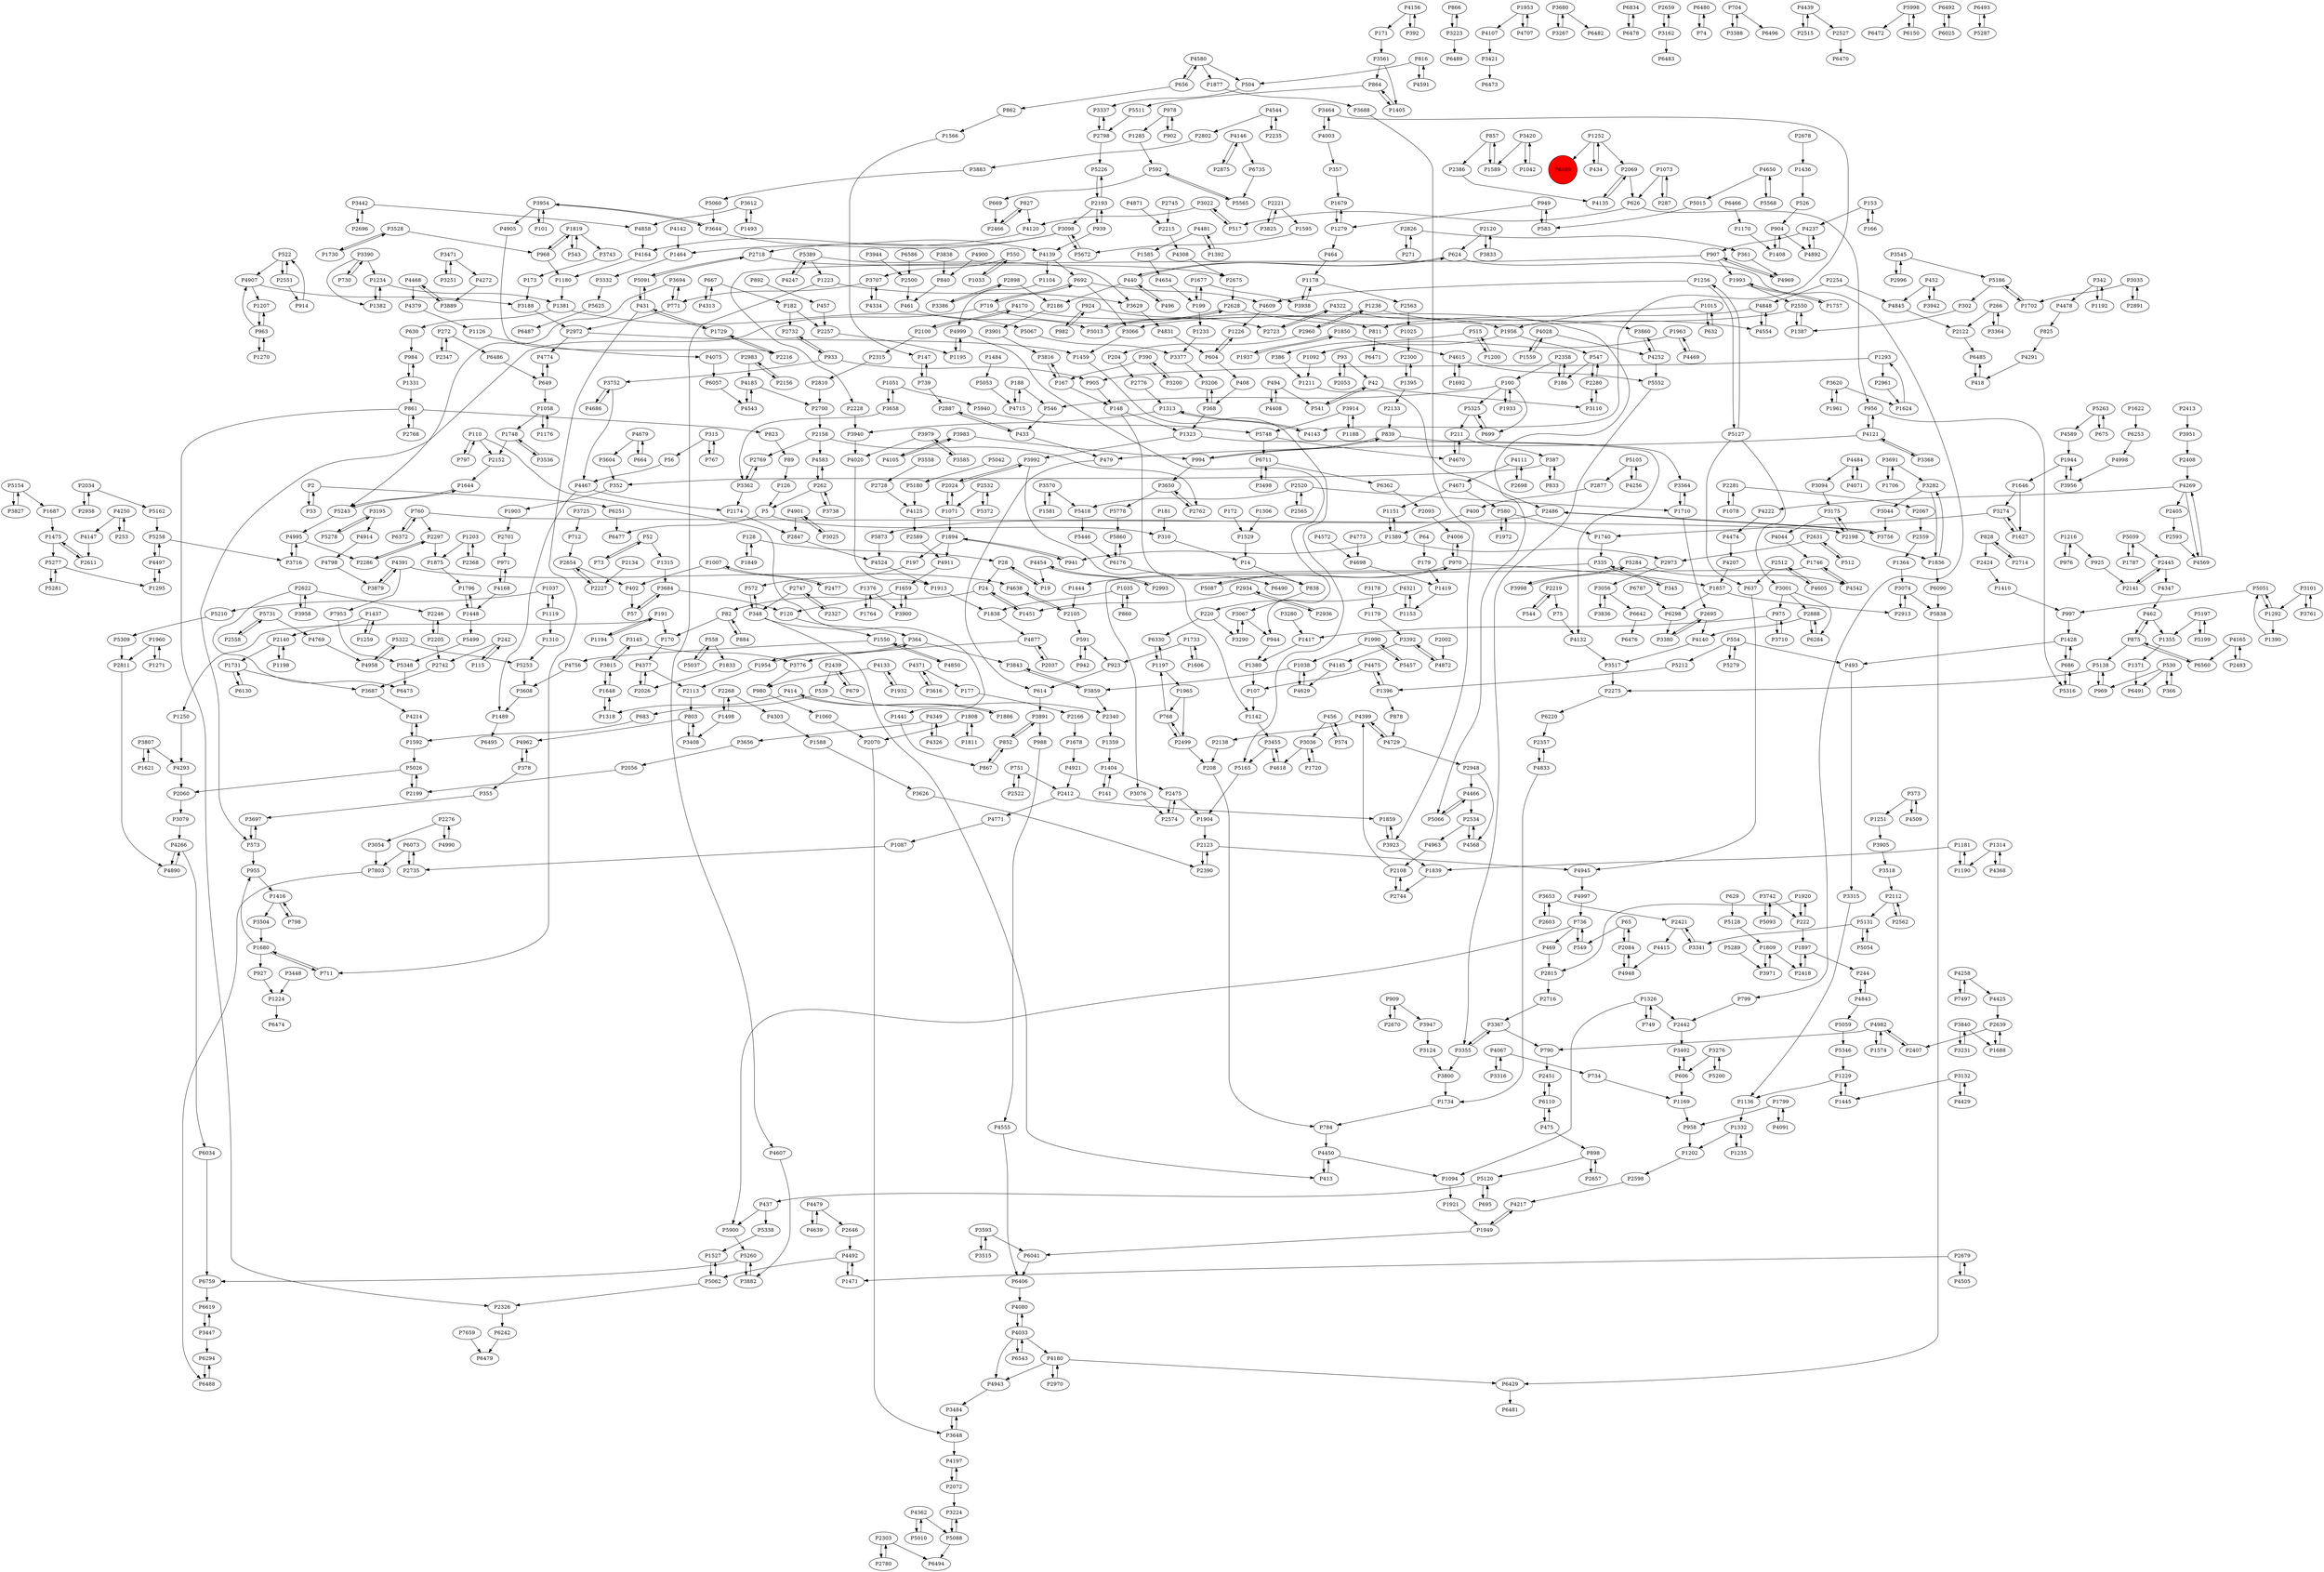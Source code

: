 digraph {
	P1428 -> P493
	P1498 -> P3408
	P2442 -> P3402
	P968 -> P1180
	P4877 -> P2037
	P2072 -> P4197
	P2358 -> P100
	P1687 -> P1475
	P4962 -> P378
	P3761 -> P3101
	P1007 -> P2477
	P4133 -> P1932
	P4143 -> P1313
	P2780 -> P2303
	P3992 -> P2024
	P2961 -> P1624
	P504 -> P3337
	P89 -> P126
	P3464 -> P4143
	P5568 -> P4650
	P3175 -> P2198
	P1007 -> P402
	P839 -> P994
	P4168 -> P971
	P1376 -> P1764
	P4033 -> P4180
	P4197 -> P2072
	P2002 -> P4872
	P1252 -> P434
	P14 -> P838
	P768 -> P1197
	P4020 -> P1913
	P1436 -> P526
	P2728 -> P4125
	P3648 -> P4197
	P4140 -> P3517
	P4871 -> P2215
	P2219 -> P544
	P4544 -> P2802
	P4222 -> P4474
	P2108 -> P4399
	P1894 -> P197
	P5260 -> P6759
	P335 -> P1444
	P1993 -> P1757
	P3464 -> P4003
	P1731 -> P6130
	P2280 -> P3110
	P2993 -> P4454
	P5087 -> P970
	P1404 -> P141
	P5199 -> P5197
	P4831 -> P604
	P1897 -> P2418
	P2072 -> P3224
	P6298 -> P3380
	P1581 -> P3570
	P827 -> P2466
	P2551 -> P914
	P5026 -> P2060
	P2888 -> P6284
	P3504 -> P1680
	P2281 -> P2067
	P1416 -> P3504
	P3274 -> P1627
	P4349 -> P4326
	P768 -> P2499
	P686 -> P5316
	P1710 -> P2695
	P5131 -> P5054
	P4650 -> P5568
	P3447 -> P6294
	P4997 -> P736
	P2631 -> P2973
	P4237 -> P907
	P4347 -> P462
	P3942 -> P452
	P1622 -> P6253
	P1734 -> P784
	P1256 -> P4609
	P220 -> P3290
	P4798 -> P3879
	P4467 -> P1489
	P390 -> P167
	P2934 -> P1451
	P857 -> P2386
	P994 -> P839
	P592 -> P669
	P100 -> P1933
	P1058 -> P1748
	P2565 -> P2520
	P1960 -> P2811
	P2268 -> P1498
	P2340 -> P1359
	P2280 -> P547
	P2598 -> P4217
	P3442 -> P4858
	P4474 -> P4207
	P1259 -> P1437
	P866 -> P3223
	P4943 -> P3484
	P272 -> P6486
	P4524 -> P1913
	P3742 -> P5093
	P949 -> P583
	P4147 -> P2611
	P949 -> P1279
	P5778 -> P5860
	P2445 -> P2141
	P5 -> P6477
	P630 -> P984
	P3455 -> P5165
	P1953 -> P4107
	P1857 -> P6298
	P2520 -> P2565
	P3688 -> P3923
	P4492 -> P1471
	P3251 -> P3471
	P574 -> P456
	P4168 -> P1448
	P1659 -> P3900
	P1748 -> P2152
	P3938 -> P1178
	P573 -> P3697
	P541 -> P42
	P387 -> P833
	P2551 -> P522
	P4170 -> P2100
	P1234 -> P1382
	P530 -> P6491
	P342 -> P1192
	P302 -> P1387
	P3680 -> P3267
	P3124 -> P3800
	P3836 -> P3056
	P2123 -> P2390
	P2913 -> P3074
	P469 -> P2815
	P1417 -> P1380
	P5066 -> P4466
	P4145 -> P4629
	P1627 -> P3274
	P6176 -> P5860
	P1382 -> P1234
	P6220 -> P2357
	P5059 -> P5346
	P924 -> P982
	P5552 -> P3355
	P798 -> P1416
	P1405 -> P864
	P522 -> P4907
	P771 -> P2972
	P1292 -> P1390
	P580 -> P1972
	P2424 -> P1410
	P390 -> P3200
	P6073 -> P2735
	P3001 -> P6284
	P1252 -> P2069
	P4771 -> P1087
	P1364 -> P3074
	P2174 -> P2847
	P1094 -> P1921
	P1310 -> P5253
	P2113 -> P803
	P1390 -> P5051
	P6834 -> P6478
	P3044 -> P3756
	P5105 -> P4256
	P3001 -> P2888
	P5015 -> P583
	P2611 -> P1475
	P3650 -> P5778
	P1178 -> P2563
	P1448 -> P1796
	P4185 -> P2700
	P82 -> P170
	P624 -> P440
	P1796 -> P1448
	P924 -> P2723
	P2747 -> P348
	P958 -> P1202
	P4572 -> P4698
	P5154 -> P3827
	P2105 -> P591
	P3882 -> P5260
	P4170 -> P5066
	P366 -> P530
	P191 -> P1250
	P2875 -> P4146
	P153 -> P166
	P2451 -> P6110
	P3710 -> P975
	P4945 -> P4997
	P909 -> P2670
	P2654 -> P2227
	P3035 -> P2891
	P1464 -> P3332
	P3098 -> P2718
	P342 -> P4478
	P695 -> P5120
	P4892 -> P4237
	P335 -> P345
	P1234 -> P1381
	P1073 -> P287
	P3833 -> P2120
	P3471 -> P4272
	P5731 -> P2558
	P2215 -> P4308
	P5 -> P310
	P1550 -> P4850
	P4554 -> P4848
	P4774 -> P649
	P3840 -> P3231
	P2034 -> P2938
	P2718 -> P2675
	P2216 -> P1729
	P197 -> P572
	P1990 -> P1038
	P573 -> P955
	P414 -> P1886
	P2972 -> P1459
	P1015 -> P1956
	P1748 -> P3536
	P1949 -> P6041
	P4982 -> P2407
	P3859 -> P2340
	P4580 -> P1877
	P4391 -> P3879
	P3022 -> P517
	P2973 -> P3056
	P2439 -> P679
	P1170 -> P1408
	P1035 -> P860
	P3653 -> P2421
	P2522 -> P751
	P4877 -> P3776
	P3725 -> P712
	P892 -> P457
	P1595 -> P5672
	P2558 -> P5731
	P2303 -> P6494
	P3752 -> P4467
	P1176 -> P1058
	P28 -> P19
	P402 -> P57
	P3420 -> P1589
	P1226 -> P604
	P2659 -> P3162
	P4321 -> P220
	P683 -> P1592
	P1408 -> P904
	P1416 -> P798
	P4091 -> P1799
	P6480 -> P74
	P790 -> P2451
	P1223 -> P4607
	P1313 -> P4143
	P5210 -> P5309
	P2744 -> P2108
	P704 -> P3388
	P4165 -> P2483
	P2698 -> P4111
	P526 -> P904
	P494 -> P4408
	P3743 -> P173
	P2205 -> P2742
	P5289 -> P3971
	P4326 -> P4349
	P3388 -> P704
	P5200 -> P3276
	P3707 -> P4334
	P970 -> P4006
	P546 -> P433
	P864 -> P5511
	P878 -> P4729
	P211 -> P387
	P2888 -> P4140
	P692 -> P719
	P686 -> P1428
	P1624 -> P1293
	P4003 -> P357
	P6711 -> P3498
	P167 -> P3816
	P1313 -> P3940
	P3827 -> P5154
	P1169 -> P958
	P4322 -> P1956
	P5309 -> P2811
	P220 -> P6330
	P5565 -> P592
	P3074 -> P5838
	P5165 -> P1904
	P591 -> P942
	P4468 -> P3889
	P2550 -> P3066
	P2716 -> P3367
	P4679 -> P3604
	P6294 -> P6488
	P1592 -> P5026
	P110 -> P797
	P24 -> P1451
	P1799 -> P4091
	P5093 -> P3742
	P3561 -> P864
	P5180 -> P4125
	P3368 -> P4121
	P1648 -> P3815
	P2520 -> P1710
	P2158 -> P2762
	P4121 -> P3368
	P4121 -> P956
	P3900 -> P1659
	P4481 -> P1392
	P547 -> P186
	P1331 -> P984
	P73 -> P52
	P5091 -> P431
	P3392 -> P4145
	P4848 -> P4554
	P4006 -> P970
	P437 -> P5900
	P2407 -> P4982
	P272 -> P2347
	P4492 -> P5062
	P3280 -> P1417
	P1606 -> P1733
	P4075 -> P6057
	P2037 -> P4877
	P182 -> P2732
	P1035 -> P1838
	P558 -> P1833
	P4901 -> P3025
	P3223 -> P866
	P42 -> P541
	P5499 -> P5348
	P704 -> P6496
	P5197 -> P1355
	P4497 -> P5258
	P2140 -> P1731
	P898 -> P2657
	P624 -> P799
	P6560 -> P875
	P4670 -> P211
	P4439 -> P2515
	P2675 -> P2628
	P3364 -> P266
	P2315 -> P2810
	P262 -> P3738
	P1730 -> P3528
	P1877 -> P3688
	P1920 -> P222
	P6057 -> P4543
	P2357 -> P4833
	P861 -> P823
	P4969 -> P907
	P4467 -> P2174
	P530 -> P969
	P433 -> P479
	P2112 -> P5131
	P1256 -> P5127
	P3905 -> P3518
	P6642 -> P6476
	P816 -> P4591
	P368 -> P1323
	P2802 -> P3883
	P2696 -> P3442
	P2300 -> P1395
	P5860 -> P6176
	P1702 -> P5186
	P355 -> P3697
	P1371 -> P6491
	P5197 -> P5199
	P1819 -> P3743
	P3282 -> P3044
	P2327 -> P2747
	P939 -> P2193
	P387 -> P352
	P3341 -> P2421
	P5042 -> P5180
	P3067 -> P944
	P3282 -> P1836
	P2603 -> P3653
	P4105 -> P3983
	P3954 -> P101
	P6478 -> P6834
	P5284 -> P4542
	P6372 -> P760
	P2297 -> P1875
	P4391 -> P4638
	P4999 -> P1195
	P4313 -> P667
	P3658 -> P3362
	P3716 -> P4995
	P1954 -> P364
	P2134 -> P2227
	P530 -> P366
	P2512 -> P4605
	P988 -> P4555
	P1092 -> P1211
	P1746 -> P4542
	P799 -> P2442
	P1179 -> P3392
	P1216 -> P976
	P128 -> P28
	P656 -> P862
	P3036 -> P1720
	P1389 -> P1151
	P3616 -> P4371
	P4843 -> P5059
	P1692 -> P4615
	P1678 -> P4921
	P626 -> P517
	P1894 -> P941
	P4833 -> P1734
	P1961 -> P3620
	P739 -> P147
	P42 -> P3110
	P1235 -> P1332
	P4583 -> P262
	P440 -> P496
	P4125 -> P2589
	P348 -> P1550
	P1437 -> P2140
	P3079 -> P4266
	P554 -> P493
	P3951 -> P2408
	P719 -> P573
	P5088 -> P6494
	P4120 -> P4164
	P5258 -> P4497
	P3545 -> P2996
	P1295 -> P4497
	P65 -> P549
	P3691 -> P1706
	P1677 -> P199
	P1956 -> P1092
	P862 -> P1566
	P378 -> P4962
	P461 -> P3013
	P4256 -> P5105
	P3947 -> P3124
	P5748 -> P6711
	P861 -> P2768
	P5243 -> P1644
	P3094 -> P3175
	P923 -> P614
	P2563 -> P1025
	P1956 -> P547
	P4509 -> P373
	P4484 -> P4071
	P2628 -> P3860
	P5900 -> P5260
	P1680 -> P711
	P4544 -> P2235
	P191 -> P1194
	P5051 -> P997
	P5998 -> P6472
	P2631 -> P512
	P52 -> P73
	P3110 -> P2280
	P3684 -> P120
	P2798 -> P3337
	P413 -> P4450
	P5511 -> P2798
	P4848 -> P811
	P852 -> P867
	P1559 -> P4028
	P1875 -> P1796
	P3979 -> P3585
	P736 -> P549
	P3175 -> P4044
	P2486 -> P5873
	P452 -> P3942
	P4107 -> P3421
	P734 -> P1169
	P1498 -> P2268
	P4568 -> P2534
	P244 -> P4843
	P5062 -> P2326
	P2158 -> P4583
	P583 -> P949
	P3891 -> P988
	P2776 -> P1313
	P760 -> P2297
	P6176 -> P6490
	P2574 -> P2475
	P4269 -> P4222
	P825 -> P4291
	P5091 -> P2718
	P515 -> P1200
	P907 -> P4969
	P904 -> P4892
	P5243 -> P4995
	P2898 -> P3386
	P2140 -> P1198
	P2622 -> P3958
	P3224 -> P5088
	P4591 -> P816
	P3274 -> P1740
	P5281 -> P5277
	P4033 -> P4080
	P5731 -> P4769
	P2193 -> P3098
	P315 -> P56
	P5105 -> P2877
	P171 -> P3561
	P1037 -> P1119
	P3983 -> P994
	P2701 -> P971
	P4858 -> P4164
	P186 -> P2358
	P6150 -> P5998
	P1285 -> P592
	P2593 -> P4569
	P3054 -> P7803
	P5277 -> P5281
	P4609 -> P1226
	P2483 -> P4165
	P1445 -> P1229
	P2589 -> P4911
	P4958 -> P5322
	P1197 -> P1965
	P3940 -> P4020
	P1236 -> P2960
	P4067 -> P3316
	P942 -> P591
	P4258 -> P4425
	P550 -> P1033
	P3608 -> P1489
	P4639 -> P4479
	P147 -> P739
	P1202 -> P2598
	P1679 -> P1279
	P3752 -> P4686
	P3367 -> P3355
	P543 -> P1819
	P1920 -> P2815
	P2714 -> P828
	P1729 -> P431
	P4165 -> P6560
	P1180 -> P1381
	P3694 -> P5243
	P2421 -> P3341
	P93 -> P42
	P1894 -> P4911
	P400 -> P1389
	P1437 -> P1259
	P3914 -> P5748
	P3815 -> P1648
	P2268 -> P4303
	P1292 -> P5051
	P2386 -> P4135
	P7497 -> P4258
	P2500 -> P461
	P626 -> P956
	P3653 -> P2603
	P100 -> P5325
	P1326 -> P749
	P4247 -> P5389
	P784 -> P4450
	P2024 -> P3992
	P6253 -> P4998
	P3195 -> P4914
	P3066 -> P1459
	P2193 -> P939
	P719 -> P811
	P1648 -> P1318
	P522 -> P2551
	P1451 -> P24
	P3067 -> P3290
	P6466 -> P1170
	P1126 -> P4075
	P4111 -> P2698
	P4142 -> P1464
	P2562 -> P2112
	P434 -> P1252
	P2960 -> P1236
	P1293 -> P905
	P2198 -> P3175
	P4756 -> P3608
	P1441 -> P867
	P315 -> P767
	P153 -> P4237
	P1104 -> P4999
	P978 -> P902
	P1181 -> P1190
	P3377 -> P3206
	P2559 -> P1364
	P2405 -> P2593
	P2466 -> P827
	P2024 -> P1071
	P1033 -> P550
	P2228 -> P3940
	P3956 -> P1944
	P4607 -> P3882
	P4905 -> P2216
	P2297 -> P2286
	P3687 -> P4214
	P2970 -> P4180
	P5051 -> P1292
	P4028 -> P4252
	P864 -> P1405
	P2877 -> P400
	P148 -> P1323
	P760 -> P6372
	P1323 -> P4132
	P494 -> P541
	P1592 -> P4214
	P3825 -> P2221
	P5120 -> P695
	P6586 -> P2500
	P898 -> P5120
	P3570 -> P5418
	P3098 -> P5672
	P287 -> P1073
	P3859 -> P3843
	P2768 -> P861
	P3518 -> P2112
	P1585 -> P4654
	P222 -> P1897
	P3901 -> P3816
	P1811 -> P1808
	P4907 -> P3188
	P2100 -> P2315
	P2670 -> P909
	P2723 -> P4322
	P5389 -> P3629
	P4269 -> P2405
	P614 -> P3891
	P749 -> P1326
	P6130 -> P1731
	P2678 -> P1436
	P592 -> P5565
	P970 -> P1857
	P3206 -> P368
	P5010 -> P4362
	P2326 -> P6242
	P1151 -> P1389
	P4469 -> P1963
	P262 -> P4583
	P1224 -> P6474
	P4111 -> P4671
	P4291 -> P418
	P2628 -> P3013
	P803 -> P3408
	P4569 -> P4269
	P1404 -> P2475
	P2368 -> P1203
	P4901 -> P2847
	P120 -> P364
	P6711 -> P6362
	P4982 -> P790
	P2695 -> P4140
	P2 -> P6251
	P606 -> P1169
	P378 -> P355
	P2960 -> P204
	P1944 -> P3956
	P6041 -> P6406
	P4479 -> P4639
	P4003 -> P3464
	P904 -> P1408
	P115 -> P242
	P3517 -> P2275
	P56 -> P4467
	P3315 -> P1136
	P166 -> P153
	P1181 -> P1839
	P2639 -> P2407
	P606 -> P3402
	P4156 -> P171
	P679 -> P2439
	P3390 -> P1382
	P4729 -> P2948
	P1680 -> P927
	P2550 -> P1387
	P2276 -> P4990
	P310 -> P14
	P6619 -> P3447
	P204 -> P2776
	P2186 -> P3901
	P3650 -> P2762
	P1972 -> P580
	P4146 -> P6735
	P969 -> P5138
	P852 -> P3891
	P211 -> P4670
	P2060 -> P3079
	P3101 -> P3761
	P5672 -> P3098
	P5940 -> P5748
	P4914 -> P4798
	P75 -> P4132
	P1190 -> P1181
	P5873 -> P4524
	P1211 -> P2486
	P4067 -> P734
	P1921 -> P1949
	P3188 -> P2972
	P1315 -> P3684
	P5062 -> P1527
	P667 -> P182
	P760 -> P2198
	P6110 -> P475
	P2108 -> P2744
	P1203 -> P2368
	P4044 -> P1746
	P172 -> P1529
	P554 -> P5279
	P3195 -> P5278
	P4481 -> P1585
	P4408 -> P494
	P1646 -> P3274
	P604 -> P1226
	P357 -> P1679
	P3691 -> P3282
	P3620 -> P1624
	P3838 -> P840
	P4478 -> P825
	P6429 -> P6481
	P811 -> P6471
	P840 -> P461
	P515 -> P386
	P3954 -> P4905
	P1574 -> P4982
	P1250 -> P4293
	P266 -> P3364
	P1746 -> P3076
	P2534 -> P4963
	P6110 -> P2451
	P2084 -> P65
	P4729 -> P4399
	P52 -> P1315
	P5154 -> P1687
	P364 -> P1954
	P2254 -> P4845
	P6330 -> P1197
	P2303 -> P2780
	P2679 -> P4505
	P3362 -> P2769
	P253 -> P4250
	P3883 -> P5060
	P2056 -> P2199
	P1037 -> P5210
	P2227 -> P2654
	P2439 -> P539
	P3891 -> P852
	P408 -> P368
	P1937 -> P1850
	P199 -> P1677
	P1251 -> P3905
	P3564 -> P1710
	P875 -> P462
	P2221 -> P1595
	P4121 -> P479
	P3022 -> P4120
	P1965 -> P768
	P1963 -> P4469
	P5060 -> P3644
	P414 -> P1318
	P1153 -> P4321
	P4995 -> P3716
	P2123 -> P4945
	P4845 -> P2122
	P126 -> P5
	P2120 -> P624
	P994 -> P3650
	P364 -> P3843
	P2198 -> P1836
	P74 -> P6480
	P914 -> P522
	P547 -> P2280
	P179 -> P1419
	P6759 -> P6619
	P984 -> P1331
	P4266 -> P6034
	P3707 -> P771
	P1960 -> P1271
	P4214 -> P1592
	P1071 -> P1894
	P1216 -> P925
	P4650 -> P5015
	P110 -> P1441
	P5418 -> P5446
	P5348 -> P6475
	P2026 -> P4377
	P907 -> P1993
	P860 -> P1035
	P5026 -> P2199
	P2105 -> P4638
	P242 -> P2742
	P496 -> P440
	P1306 -> P1529
	P907 -> P2228
	P909 -> P3947
	P816 -> P504
	P823 -> P89
	P3013 -> P2628
	P101 -> P3954
	P5278 -> P3195
	P1396 -> P4475
	P4180 -> P6429
	P2 -> P33
	P2445 -> P4347
	P3162 -> P2659
	P857 -> P1589
	P6242 -> P6479
	P3889 -> P4468
	P4850 -> P1550
	P167 -> P148
	P4139 -> P692
	P1527 -> P5062
	P550 -> P3707
	P4638 -> P2105
	P82 -> P884
	P1419 -> P1153
	P1740 -> P335
	P5322 -> P4958
	P2486 -> P3756
	P5372 -> P2532
	P1849 -> P128
	P2408 -> P4269
	P4454 -> P2993
	P3528 -> P1730
	P1731 -> P3687
	P649 -> P1058
	P3515 -> P3593
	P5316 -> P686
	P6485 -> P418
	P4963 -> P2108
	P3355 -> P3367
	P3558 -> P2728
	P4371 -> P177
	P2639 -> P1688
	P1195 -> P4999
	P902 -> P978
	P2412 -> P1859
	P1680 -> P955
	P2156 -> P2983
	P1932 -> P4133
	P667 -> P4313
	P1025 -> P2300
	P4080 -> P4033
	P6735 -> P5565
	P1903 -> P2701
	P1178 -> P3938
	P4362 -> P5010
	P5186 -> P302
	P3200 -> P390
	P4362 -> P5088
	P4399 -> P2138
	P2810 -> P2700
	P1886 -> P414
	P3807 -> P4293
	P456 -> P574
	P3536 -> P1748
	P1566 -> P147
	P3025 -> P4901
	P440 -> P624
	P1293 -> P2961
	P3448 -> P1224
	P730 -> P3390
	P1136 -> P1332
	P963 -> P4907
	P177 -> P2166
	P3612 -> P1493
	P475 -> P898
	P692 -> P4609
	P5389 -> P1223
	P956 -> P5316
	P4679 -> P664
	P2421 -> P4415
	P3684 -> P57
	P4990 -> P2276
	P4872 -> P3392
	P4207 -> P1857
	P348 -> P572
	P2826 -> P361
	P3076 -> P2574
	P1207 -> P963
	P475 -> P6110
	P3979 -> P4020
	P3604 -> P352
	P939 -> P4139
	P3815 -> P3145
	P3498 -> P6711
	P1954 -> P2113
	P3944 -> P2500
	P262 -> P5
	P2646 -> P4492
	P751 -> P2412
	P5277 -> P1295
	P6073 -> P7803
	P1395 -> P2133
	P4686 -> P3752
	P1060 -> P2070
	P457 -> P2257
	P2100 -> P4170
	P3145 -> P3776
	P1051 -> P5940
	P6251 -> P6477
	P348 -> P413
	P1318 -> P1648
	P1229 -> P1445
	P1729 -> P2216
	P188 -> P546
	P4258 -> P7497
	P4454 -> P19
	P1799 -> P958
	P4164 -> P1180
	P3971 -> P1809
	P1710 -> P3564
	P3392 -> P4872
	P3362 -> P2174
	P1993 -> P2550
	P1038 -> P4629
	P2281 -> P1078
	P5131 -> P3341
	P2983 -> P4185
	P6543 -> P4033
	P1381 -> P630
	P3035 -> P1702
	P5998 -> P6150
	P5279 -> P554
	P4252 -> P3860
	P1279 -> P464
	P188 -> P4715
	P1787 -> P5039
	P191 -> P170
	P4349 -> P3656
	P5138 -> P2275
	P1859 -> P3923
	P933 -> P2732
	P4900 -> P840
	P1904 -> P2123
	P4998 -> P3956
	P1720 -> P3036
	P1326 -> P1094
	P7953 -> P5348
	P1252 -> P6469
	P368 -> P3206
	P373 -> P1251
	P554 -> P5212
	P6406 -> P4080
	P2742 -> P3687
	P4589 -> P1944
	P5053 -> P4715
	P4921 -> P2412
	P4629 -> P1038
	P1809 -> P2418
	P199 -> P1233
	P5338 -> P1527
	P3421 -> P6473
	P944 -> P1380
	P978 -> P1285
	P4250 -> P4147
	P1197 -> P6330
	P4071 -> P4484
	P1475 -> P2611
	P2221 -> P3825
	P2084 -> P4948
	P3658 -> P1051
	P3471 -> P3251
	P2948 -> P4466
	P544 -> P2219
	P3742 -> P222
	P4907 -> P1207
	P5263 -> P4589
	P1194 -> P191
	P3694 -> P771
	P3561 -> P1405
	P751 -> P2522
	P5253 -> P3608
	P464 -> P1178
	P2138 -> P208
	P2983 -> P2156
	P19 -> P28
	P4948 -> P2084
	P2972 -> P4774
	P2499 -> P208
	P433 -> P2887
	P170 -> P4377
	P4293 -> P2060
	P3402 -> P606
	P2679 -> P1471
	P1808 -> P2070
	P1380 -> P107
	P3276 -> P606
	P1271 -> P1960
	P4466 -> P2534
	P1314 -> P4368
	P3367 -> P790
	P833 -> P387
	P1323 -> P3992
	P1270 -> P963
	P4671 -> P1151
	P373 -> P4509
	P5263 -> P675
	P2112 -> P2562
	P1392 -> P4481
	P4505 -> P2679
	P4133 -> P980
	P3380 -> P2695
	P1819 -> P543
	P1588 -> P3626
	P173 -> P3188
	P1071 -> P2024
	P3267 -> P3680
	P3629 -> P4831
	P4180 -> P2970
	P968 -> P1819
	P2934 -> P2936
	P479 -> P614
	P4250 -> P253
	P3355 -> P3800
	P3484 -> P3648
	P803 -> P4962
	P345 -> P335
	P2347 -> P272
	P2275 -> P6220
	P3626 -> P2390
	P4450 -> P1094
	P1990 -> P5457
	P980 -> P1060
	P3455 -> P4618
	P976 -> P1216
	P2654 -> P402
	P637 -> P4945
	P4618 -> P3455
	P431 -> P5091
	P5625 -> P6487
	P517 -> P3022
	P1389 -> P941
	P1038 -> P3859
	P1389 -> P2973
	P440 -> P2186
	P3656 -> P2056
	P2257 -> P1195
	P418 -> P6485
	P1078 -> P2281
	P875 -> P5138
	P1529 -> P14
	P4475 -> P1396
	P1621 -> P3807
	P222 -> P1920
	P3316 -> P4067
	P3840 -> P1688
	P93 -> P2053
	P3843 -> P3859
	P632 -> P1015
	P549 -> P736
	P2732 -> P933
	P456 -> P3036
	P181 -> P310
	P3860 -> P4252
	P4615 -> P5552
	P7659 -> P6479
	P591 -> P923
	P5325 -> P699
	P3098 -> P1464
	P6492 -> P6025
	P1850 -> P4615
	P982 -> P924
	P5127 -> P637
	P4654 -> P199
	P3958 -> P2622
	P4033 -> P6543
	P580 -> P1740
	P975 -> P1417
	P5446 -> P6176
	P3442 -> P2696
	P828 -> P2424
	P971 -> P4168
	P242 -> P115
	P33 -> P2
	P4399 -> P4729
	P2141 -> P2445
	P2747 -> P2327
	P1448 -> P5499
	P4773 -> P4698
	P2700 -> P2158
	P4999 -> P944
	P5128 -> P1809
	P6034 -> P6759
	P7803 -> P6488
	P3162 -> P6483
	P905 -> P148
	P4377 -> P2113
	P3132 -> P1445
	P2477 -> P1007
	P970 -> P5087
	P1119 -> P1037
	P5039 -> P1787
	P493 -> P3315
	P558 -> P5037
	P4237 -> P4892
	P1355 -> P1371
	P1475 -> P5277
	P1200 -> P515
	P2695 -> P3380
	P1410 -> P997
	P2070 -> P3648
	P2762 -> P3650
	P3223 -> P6489
	P4371 -> P3616
	P2219 -> P75
	P3776 -> P980
	P712 -> P2654
	P3276 -> P5200
	P3620 -> P1961
	P827 -> P4120
	P2622 -> P6475
	P5748 -> P4670
	P3914 -> P1188
	P4217 -> P1949
	P1493 -> P3612
	P5120 -> P437
	P431 -> P1729
	P5258 -> P3716
	P1897 -> P244
	P2499 -> P768
	P2532 -> P5372
	P128 -> P1849
	P1706 -> P3691
	P1188 -> P3914
	P5838 -> P6429
	P699 -> P5325
	P875 -> P6560
	P6362 -> P2093
	P861 -> P2326
	P3644 -> P3954
	P3738 -> P262
	P1808 -> P1811
	P5162 -> P5258
	P2390 -> P2123
	P6284 -> P2888
	P3923 -> P1859
	P5037 -> P558
	P955 -> P1416
	P736 -> P469
	P4269 -> P4569
	P4475 -> P107
	P975 -> P3710
	P1192 -> P342
	P1042 -> P3420
	P3056 -> P3836
	P437 -> P5338
	P1644 -> P5243
	P5039 -> P2445
	P5226 -> P2193
	P1764 -> P1376
	P352 -> P1903
	P4698 -> P1419
	P2276 -> P3054
	P2826 -> P271
	P3337 -> P2798
	P1331 -> P861
	P4833 -> P2357
	P1332 -> P1235
	P4439 -> P2527
	P148 -> P838
	P5322 -> P5253
	P3593 -> P6041
	P1836 -> P3282
	P4995 -> P2286
	P3998 -> P5284
	P1963 -> P1092
	P767 -> P315
	P1051 -> P3658
	P539 -> P2340
	P884 -> P82
	P2948 -> P4568
	P4497 -> P1295
	P1381 -> P5067
	P4033 -> P4943
	P4466 -> P5066
	P1223 -> P3629
	P1933 -> P100
	P3800 -> P1734
	P1733 -> P923
	P2205 -> P2246
	P5067 -> P3377
	P3420 -> P1042
	P4715 -> P188
	P2412 -> P4771
	P5260 -> P3882
	P4843 -> P244
	P3697 -> P573
	P1953 -> P4707
	P1489 -> P6495
	P2069 -> P626
	P3056 -> P6642
	P4377 -> P2026
	P649 -> P4774
	P2622 -> P2246
	P3593 -> P3515
	P3585 -> P3979
	P1332 -> P1202
	P1326 -> P2442
	P2898 -> P2186
	P5284 -> P3998
	P669 -> P2466
	P271 -> P2826
	P1688 -> P2639
	P2120 -> P3833
	P1428 -> P686
	P867 -> P852
	P3036 -> P4618
	P3807 -> P1621
	P4185 -> P4543
	P4605 -> P2512
	P1733 -> P1606
	P2413 -> P3951
	P1659 -> P120
	P1965 -> P2499
	P4139 -> P1104
	P2936 -> P2934
	P1087 -> P2735
	P4303 -> P1588
	P2358 -> P186
	P452 -> P4845
	P4028 -> P1559
	P797 -> P110
	P57 -> P3684
	P3992 -> P1142
	P1589 -> P857
	P3612 -> P4858
	P771 -> P3694
	P1833 -> P2026
	P392 -> P4156
	P2246 -> P2205
	P4135 -> P2069
	P1484 -> P5053
	P5325 -> P211
	P1459 -> P5165
	P462 -> P875
	P839 -> P3564
	P6486 -> P649
	P1819 -> P968
	P1396 -> P878
	P4252 -> P5552
	P3447 -> P6619
	P3132 -> P4429
	P3386 -> P2898
	P2520 -> P5418
	P100 -> P699
	P2532 -> P1071
	P4266 -> P4890
	P512 -> P2631
	P3816 -> P167
	P997 -> P1428
	P5127 -> P3001
	P107 -> P1142
	P4391 -> P7953
	P572 -> P348
	P3954 -> P3644
	P1142 -> P3455
	P208 -> P784
	P3074 -> P2913
	P4543 -> P4185
	P3001 -> P975
	P3408 -> P803
	P3390 -> P730
	P1058 -> P1176
	P1314 -> P1190
	P3879 -> P4391
	P838 -> P3067
	P4707 -> P1953
	P2527 -> P6470
	P3680 -> P6482
	P963 -> P1207
	P4429 -> P3132
	P4180 -> P4943
	P4132 -> P3517
	P1757 -> P1993
	P2199 -> P5026
	P4479 -> P2646
	P5346 -> P1229
	P100 -> P546
	P4334 -> P3707
	P1838 -> P4877
	P386 -> P1211
	P3545 -> P5186
	P65 -> P2084
	P2053 -> P93
	P462 -> P1355
	P4542 -> P1746
	P4415 -> P4948
	P3290 -> P3067
	P3145 -> P3815
	P5127 -> P1256
	P1857 -> P2913
	P5212 -> P1396
	P110 -> P2152
	P28 -> P24
	P3332 -> P5625
	P4911 -> P1659
	P3101 -> P1292
	P5389 -> P4247
	P4982 -> P1574
	P2515 -> P4439
	P2718 -> P5091
	P3648 -> P3484
	P2996 -> P3545
	P2938 -> P2034
	P5088 -> P3224
	P6493 -> P5287
	P4580 -> P656
	P2475 -> P2574
	P3570 -> P1581
	P629 -> P5128
	P4468 -> P4379
	P2534 -> P4568
	P4146 -> P2875
	P1949 -> P4217
	P1677 -> P3938
	P4484 -> P3094
	P3528 -> P968
	P3178 -> P1179
	P361 -> P4969
	P6488 -> P6294
	P6025 -> P6492
	P1198 -> P2140
	P2166 -> P1678
	P2034 -> P5162
	P4580 -> P504
	P2122 -> P6485
	P2798 -> P5226
	P3923 -> P1839
	P5186 -> P1702
	P2769 -> P3362
	P4450 -> P413
	P5457 -> P1990
	P2158 -> P2769
	P1387 -> P2550
	P1836 -> P6090
	P1395 -> P2300
	P1236 -> P4554
	P4322 -> P2723
	P2286 -> P2297
	P2811 -> P4890
	P3983 -> P4105
	P656 -> P4580
	P4272 -> P3889
	P4156 -> P392
	P1646 -> P1627
	P1229 -> P1136
	P2254 -> P4848
	P1550 -> P4756
	P4379 -> P1126
	P2847 -> P4524
	P1359 -> P1404
	P927 -> P1224
	P3756 -> P2486
	P692 -> P3066
	P4368 -> P1314
	P1015 -> P632
	P4615 -> P1692
	P736 -> P5900
	P3644 -> P4139
	P539 -> P683
	P1809 -> P3971
	P431 -> P711
	P1233 -> P3377
	P675 -> P5263
	P266 -> P2122
	P4890 -> P4266
	P963 -> P1270
	P2657 -> P898
	P2475 -> P1904
	P4425 -> P2639
	P1279 -> P1679
	P2418 -> P1897
	P4555 -> P6406
	P182 -> P2257
	P2193 -> P5226
	P739 -> P2887
	P4769 -> P4958
	P4671 -> P580
	P2093 -> P4006
	P64 -> P179
	P3231 -> P3840
	P24 -> P82
	P2887 -> P433
	P2815 -> P2716
	P1839 -> P2744
	P1471 -> P4492
	P3390 -> P1234
	P4321 -> P1153
	P1119 -> P1310
	P6787 -> P6298
	P5287 -> P6493
	P1203 -> P1875
	P719 -> P692
	P2735 -> P6073
	P925 -> P2141
	P2067 -> P2559
	P828 -> P2714
	P2235 -> P4544
	P2152 -> P1644
	P2745 -> P2215
	P2512 -> P637
	P1850 -> P1937
	P5138 -> P969
	P933 -> P3752
	P5054 -> P5131
	P956 -> P4121
	P711 -> P1680
	P2133 -> P839
	P604 -> P408
	P2891 -> P3035
	P1444 -> P2105
	P2069 -> P4135
	P664 -> P4679
	P1376 -> P3900
	P933 -> P905
	P941 -> P1894
	P1073 -> P626
	P1944 -> P1646
	P6090 -> P5838
	P4308 -> P2675
	P1913 -> P1838
	P141 -> P1404
	P6469 [shape=circle]
	P6469 [style=filled]
	P6469 [fillcolor=red]
}